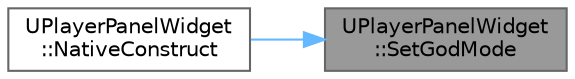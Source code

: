 digraph "UPlayerPanelWidget::SetGodMode"
{
 // LATEX_PDF_SIZE
  bgcolor="transparent";
  edge [fontname=Helvetica,fontsize=10,labelfontname=Helvetica,labelfontsize=10];
  node [fontname=Helvetica,fontsize=10,shape=box,height=0.2,width=0.4];
  rankdir="RL";
  Node1 [id="Node000001",label="UPlayerPanelWidget\l::SetGodMode",height=0.2,width=0.4,color="gray40", fillcolor="grey60", style="filled", fontcolor="black",tooltip=" "];
  Node1 -> Node2 [id="edge1_Node000001_Node000002",dir="back",color="steelblue1",style="solid",tooltip=" "];
  Node2 [id="Node000002",label="UPlayerPanelWidget\l::NativeConstruct",height=0.2,width=0.4,color="grey40", fillcolor="white", style="filled",URL="$class_u_player_panel_widget.html#ac9307e4345c0624673b05fcf75cc332e",tooltip=" "];
}
